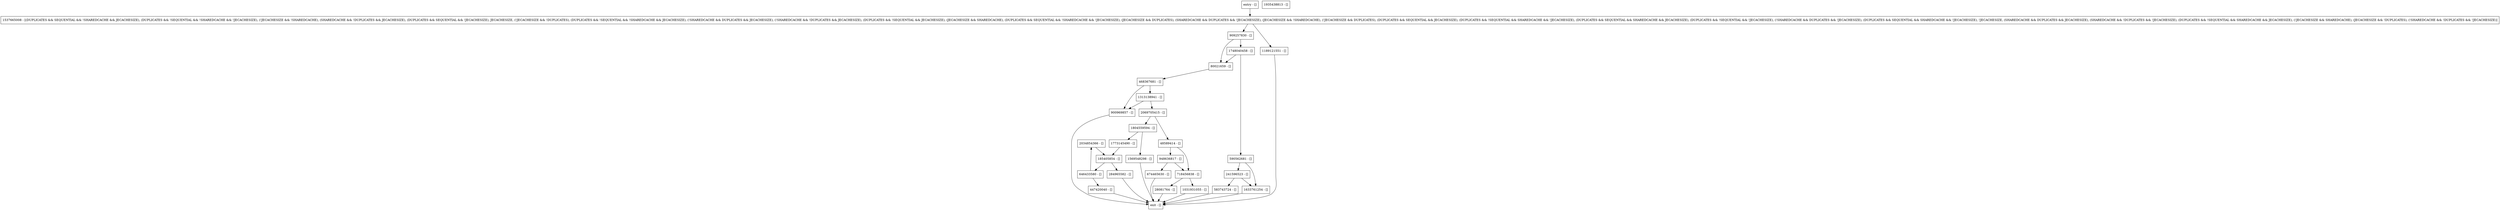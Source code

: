 digraph checkSecondaryKeysExist {
node [shape=record];
2034854366 [label="2034854366 - []"];
1633761254 [label="1633761254 - []"];
948636817 [label="948636817 - []"];
241596523 [label="241596523 - []"];
1313138941 [label="1313138941 - []"];
909257830 [label="909257830 - []"];
646433580 [label="646433580 - []"];
1773145490 [label="1773145490 - []"];
590562681 [label="590562681 - []"];
185405854 [label="185405854 - []"];
2069705415 [label="2069705415 - []"];
284965582 [label="284965582 - []"];
447420040 [label="447420040 - []"];
1935438813 [label="1935438813 - []"];
28081764 [label="28081764 - []"];
48589414 [label="48589414 - []"];
1189121551 [label="1189121551 - []"];
1537665008 [label="1537665008 - [(DUPLICATES && SEQUENTIAL && !SHAREDCACHE && JECACHESIZE), (DUPLICATES && !SEQUENTIAL && !SHAREDCACHE && !JECACHESIZE), (!JECACHESIZE && !SHAREDCACHE), (SHAREDCACHE && !DUPLICATES && JECACHESIZE), (DUPLICATES && SEQUENTIAL && !JECACHESIZE), JECACHESIZE, (!JECACHESIZE && !DUPLICATES), (DUPLICATES && !SEQUENTIAL && !SHAREDCACHE && JECACHESIZE), (!SHAREDCACHE && DUPLICATES && JECACHESIZE), (!SHAREDCACHE && !DUPLICATES && JECACHESIZE), (DUPLICATES && !SEQUENTIAL && JECACHESIZE), (JECACHESIZE && SHAREDCACHE), (DUPLICATES && SEQUENTIAL && !SHAREDCACHE && !JECACHESIZE), (JECACHESIZE && DUPLICATES), (SHAREDCACHE && DUPLICATES && !JECACHESIZE), (JECACHESIZE && !SHAREDCACHE), (!JECACHESIZE && DUPLICATES), (DUPLICATES && SEQUENTIAL && JECACHESIZE), (DUPLICATES && !SEQUENTIAL && SHAREDCACHE && !JECACHESIZE), (DUPLICATES && SEQUENTIAL && SHAREDCACHE && JECACHESIZE), (DUPLICATES && !SEQUENTIAL && !JECACHESIZE), (!SHAREDCACHE && DUPLICATES && !JECACHESIZE), (DUPLICATES && SEQUENTIAL && SHAREDCACHE && !JECACHESIZE), !JECACHESIZE, (SHAREDCACHE && DUPLICATES && JECACHESIZE), (SHAREDCACHE && !DUPLICATES && !JECACHESIZE), (DUPLICATES && !SEQUENTIAL && SHAREDCACHE && JECACHESIZE), (!JECACHESIZE && SHAREDCACHE), (JECACHESIZE && !DUPLICATES), (!SHAREDCACHE && !DUPLICATES && !JECACHESIZE)]"];
583743724 [label="583743724 - []"];
718456838 [label="718456838 - []"];
1031931055 [label="1031931055 - []"];
1748040458 [label="1748040458 - []"];
468367681 [label="468367681 - []"];
80021659 [label="80021659 - []"];
900969857 [label="900969857 - []"];
entry [label="entry - []"];
exit [label="exit - []"];
674465630 [label="674465630 - []"];
1804559594 [label="1804559594 - []"];
1569548298 [label="1569548298 - []"];
entry;
exit;
2034854366 -> 185405854;
1633761254 -> exit;
948636817 -> 674465630;
948636817 -> 718456838;
241596523 -> 1633761254;
241596523 -> 583743724;
1313138941 -> 2069705415;
1313138941 -> 900969857;
909257830 -> 1748040458;
909257830 -> 80021659;
646433580 -> 2034854366;
646433580 -> 447420040;
1773145490 -> 185405854;
590562681 -> 1633761254;
590562681 -> 241596523;
185405854 -> 284965582;
185405854 -> 646433580;
2069705415 -> 1804559594;
2069705415 -> 48589414;
284965582 -> exit;
447420040 -> exit;
28081764 -> exit;
48589414 -> 948636817;
48589414 -> 718456838;
1189121551 -> exit;
1537665008 -> 1189121551;
1537665008 -> 909257830;
583743724 -> exit;
718456838 -> 1031931055;
718456838 -> 28081764;
1031931055 -> exit;
1748040458 -> 590562681;
1748040458 -> 80021659;
468367681 -> 1313138941;
468367681 -> 900969857;
80021659 -> 468367681;
900969857 -> exit;
entry -> 1537665008;
674465630 -> exit;
1804559594 -> 1569548298;
1804559594 -> 1773145490;
1569548298 -> exit;
}
